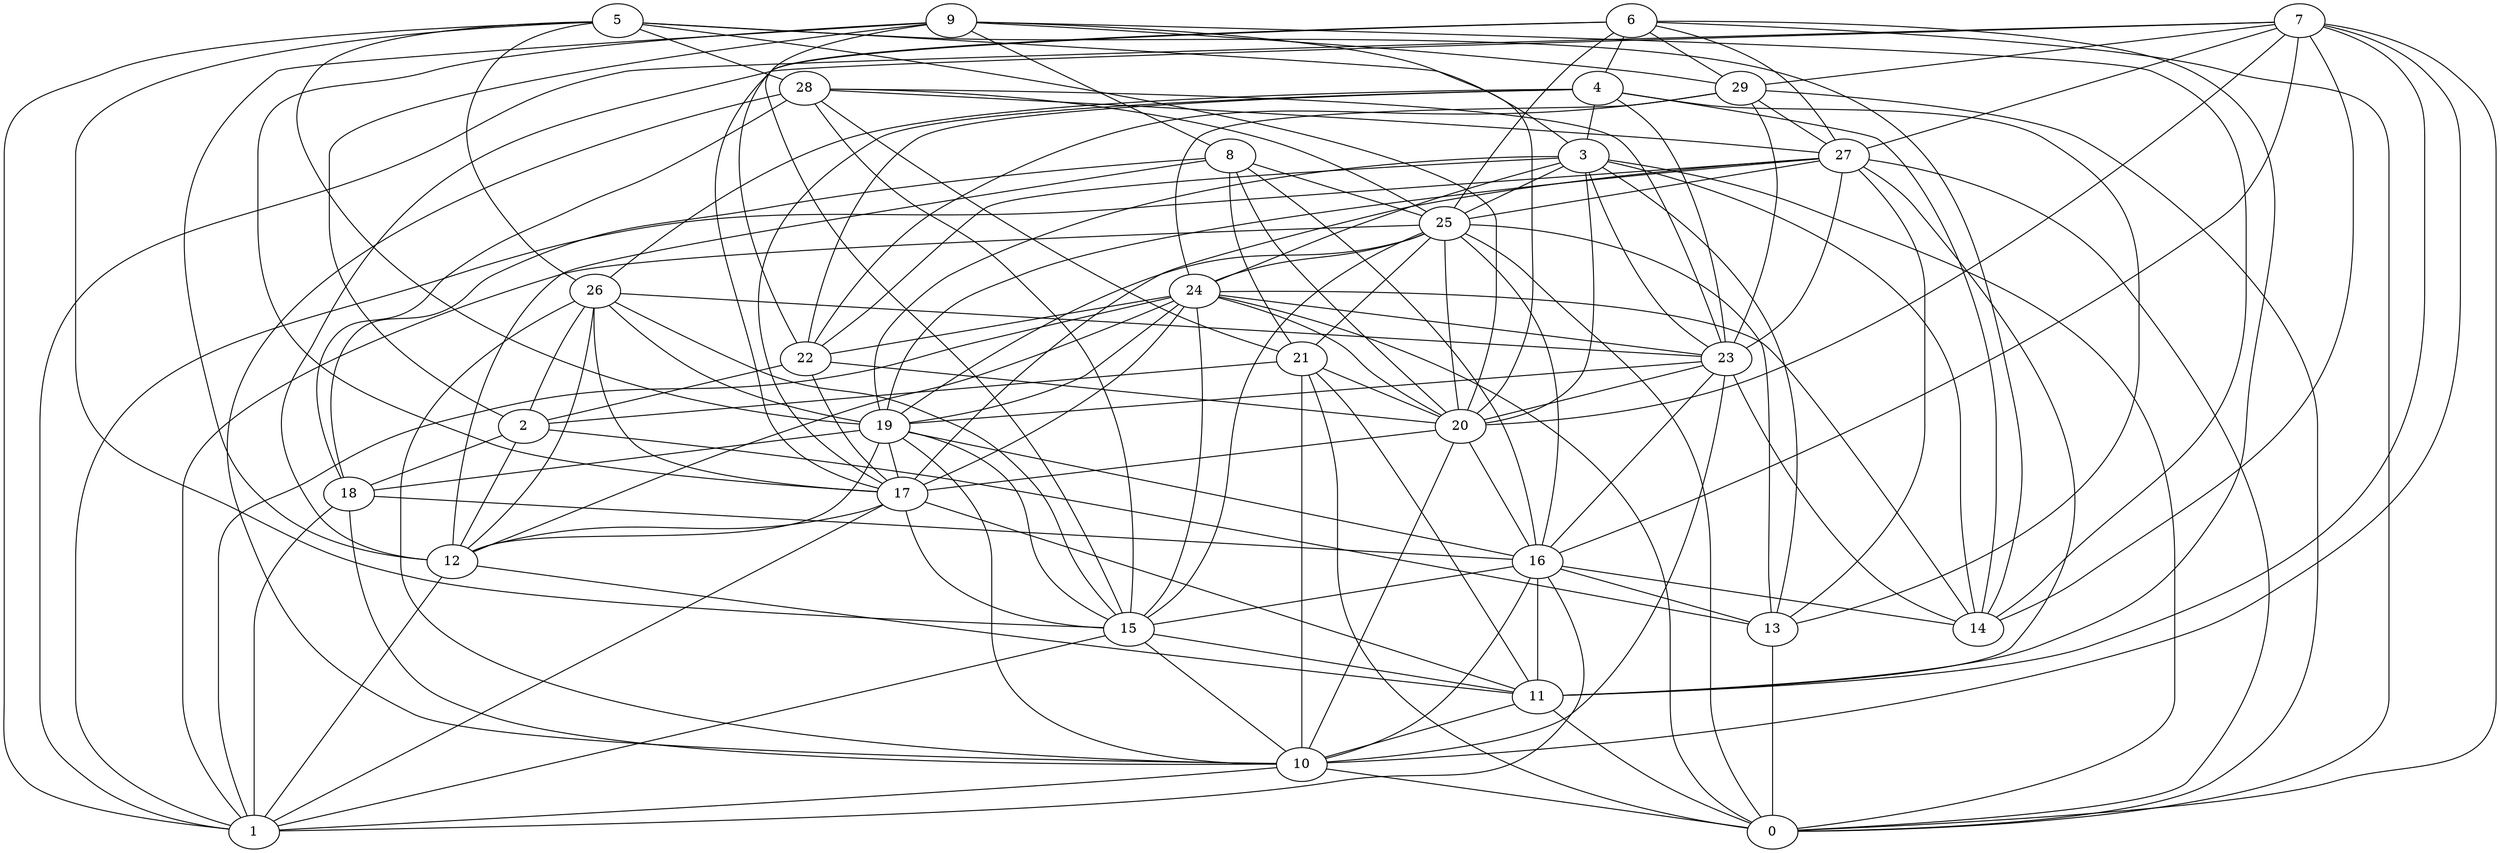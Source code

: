 digraph GG_graph {

subgraph G_graph {
edge [color = black]
"20" -> "10" [dir = none]
"16" -> "10" [dir = none]
"16" -> "11" [dir = none]
"9" -> "29" [dir = none]
"9" -> "8" [dir = none]
"9" -> "14" [dir = none]
"9" -> "20" [dir = none]
"22" -> "2" [dir = none]
"22" -> "20" [dir = none]
"27" -> "17" [dir = none]
"27" -> "11" [dir = none]
"27" -> "0" [dir = none]
"27" -> "1" [dir = none]
"29" -> "23" [dir = none]
"29" -> "27" [dir = none]
"21" -> "2" [dir = none]
"21" -> "11" [dir = none]
"21" -> "10" [dir = none]
"23" -> "14" [dir = none]
"23" -> "20" [dir = none]
"23" -> "19" [dir = none]
"18" -> "1" [dir = none]
"11" -> "10" [dir = none]
"19" -> "15" [dir = none]
"19" -> "18" [dir = none]
"3" -> "22" [dir = none]
"3" -> "0" [dir = none]
"3" -> "13" [dir = none]
"6" -> "17" [dir = none]
"6" -> "0" [dir = none]
"17" -> "12" [dir = none]
"10" -> "0" [dir = none]
"7" -> "11" [dir = none]
"7" -> "29" [dir = none]
"28" -> "10" [dir = none]
"28" -> "23" [dir = none]
"4" -> "23" [dir = none]
"4" -> "17" [dir = none]
"8" -> "16" [dir = none]
"8" -> "25" [dir = none]
"8" -> "20" [dir = none]
"8" -> "12" [dir = none]
"24" -> "1" [dir = none]
"24" -> "20" [dir = none]
"24" -> "17" [dir = none]
"24" -> "15" [dir = none]
"5" -> "19" [dir = none]
"5" -> "20" [dir = none]
"5" -> "14" [dir = none]
"25" -> "13" [dir = none]
"25" -> "20" [dir = none]
"25" -> "1" [dir = none]
"25" -> "19" [dir = none]
"25" -> "21" [dir = none]
"25" -> "16" [dir = none]
"2" -> "18" [dir = none]
"26" -> "15" [dir = none]
"26" -> "12" [dir = none]
"27" -> "23" [dir = none]
"17" -> "1" [dir = none]
"7" -> "27" [dir = none]
"26" -> "23" [dir = none]
"22" -> "17" [dir = none]
"17" -> "15" [dir = none]
"19" -> "10" [dir = none]
"2" -> "13" [dir = none]
"6" -> "25" [dir = none]
"25" -> "0" [dir = none]
"15" -> "1" [dir = none]
"13" -> "0" [dir = none]
"3" -> "25" [dir = none]
"23" -> "10" [dir = none]
"26" -> "2" [dir = none]
"28" -> "21" [dir = none]
"3" -> "19" [dir = none]
"12" -> "11" [dir = none]
"4" -> "26" [dir = none]
"15" -> "11" [dir = none]
"20" -> "16" [dir = none]
"24" -> "0" [dir = none]
"24" -> "19" [dir = none]
"24" -> "23" [dir = none]
"5" -> "15" [dir = none]
"5" -> "28" [dir = none]
"19" -> "16" [dir = none]
"3" -> "14" [dir = none]
"2" -> "12" [dir = none]
"23" -> "16" [dir = none]
"5" -> "1" [dir = none]
"11" -> "0" [dir = none]
"18" -> "16" [dir = none]
"17" -> "11" [dir = none]
"15" -> "10" [dir = none]
"29" -> "24" [dir = none]
"25" -> "15" [dir = none]
"8" -> "18" [dir = none]
"20" -> "17" [dir = none]
"4" -> "13" [dir = none]
"28" -> "27" [dir = none]
"16" -> "15" [dir = none]
"12" -> "1" [dir = none]
"21" -> "0" [dir = none]
"19" -> "17" [dir = none]
"9" -> "15" [dir = none]
"9" -> "2" [dir = none]
"7" -> "1" [dir = none]
"16" -> "14" [dir = none]
"7" -> "12" [dir = none]
"21" -> "20" [dir = none]
"16" -> "13" [dir = none]
"6" -> "4" [dir = none]
"26" -> "17" [dir = none]
"7" -> "20" [dir = none]
"6" -> "22" [dir = none]
"3" -> "24" [dir = none]
"16" -> "1" [dir = none]
"28" -> "15" [dir = none]
"18" -> "10" [dir = none]
"4" -> "22" [dir = none]
"19" -> "12" [dir = none]
"7" -> "10" [dir = none]
"7" -> "16" [dir = none]
"24" -> "12" [dir = none]
"9" -> "17" [dir = none]
"10" -> "1" [dir = none]
"25" -> "24" [dir = none]
"28" -> "25" [dir = none]
"5" -> "26" [dir = none]
"7" -> "0" [dir = none]
"28" -> "18" [dir = none]
"26" -> "10" [dir = none]
"3" -> "23" [dir = none]
"24" -> "22" [dir = none]
"3" -> "20" [dir = none]
"7" -> "14" [dir = none]
"27" -> "25" [dir = none]
"29" -> "22" [dir = none]
"6" -> "29" [dir = none]
"27" -> "13" [dir = none]
"26" -> "19" [dir = none]
"6" -> "27" [dir = none]
"24" -> "14" [dir = none]
"6" -> "11" [dir = none]
"4" -> "3" [dir = none]
"29" -> "0" [dir = none]
"4" -> "14" [dir = none]
"9" -> "12" [dir = none]
"27" -> "19" [dir = none]
"5" -> "3" [dir = none]
"8" -> "21" [dir = none]
}

}
